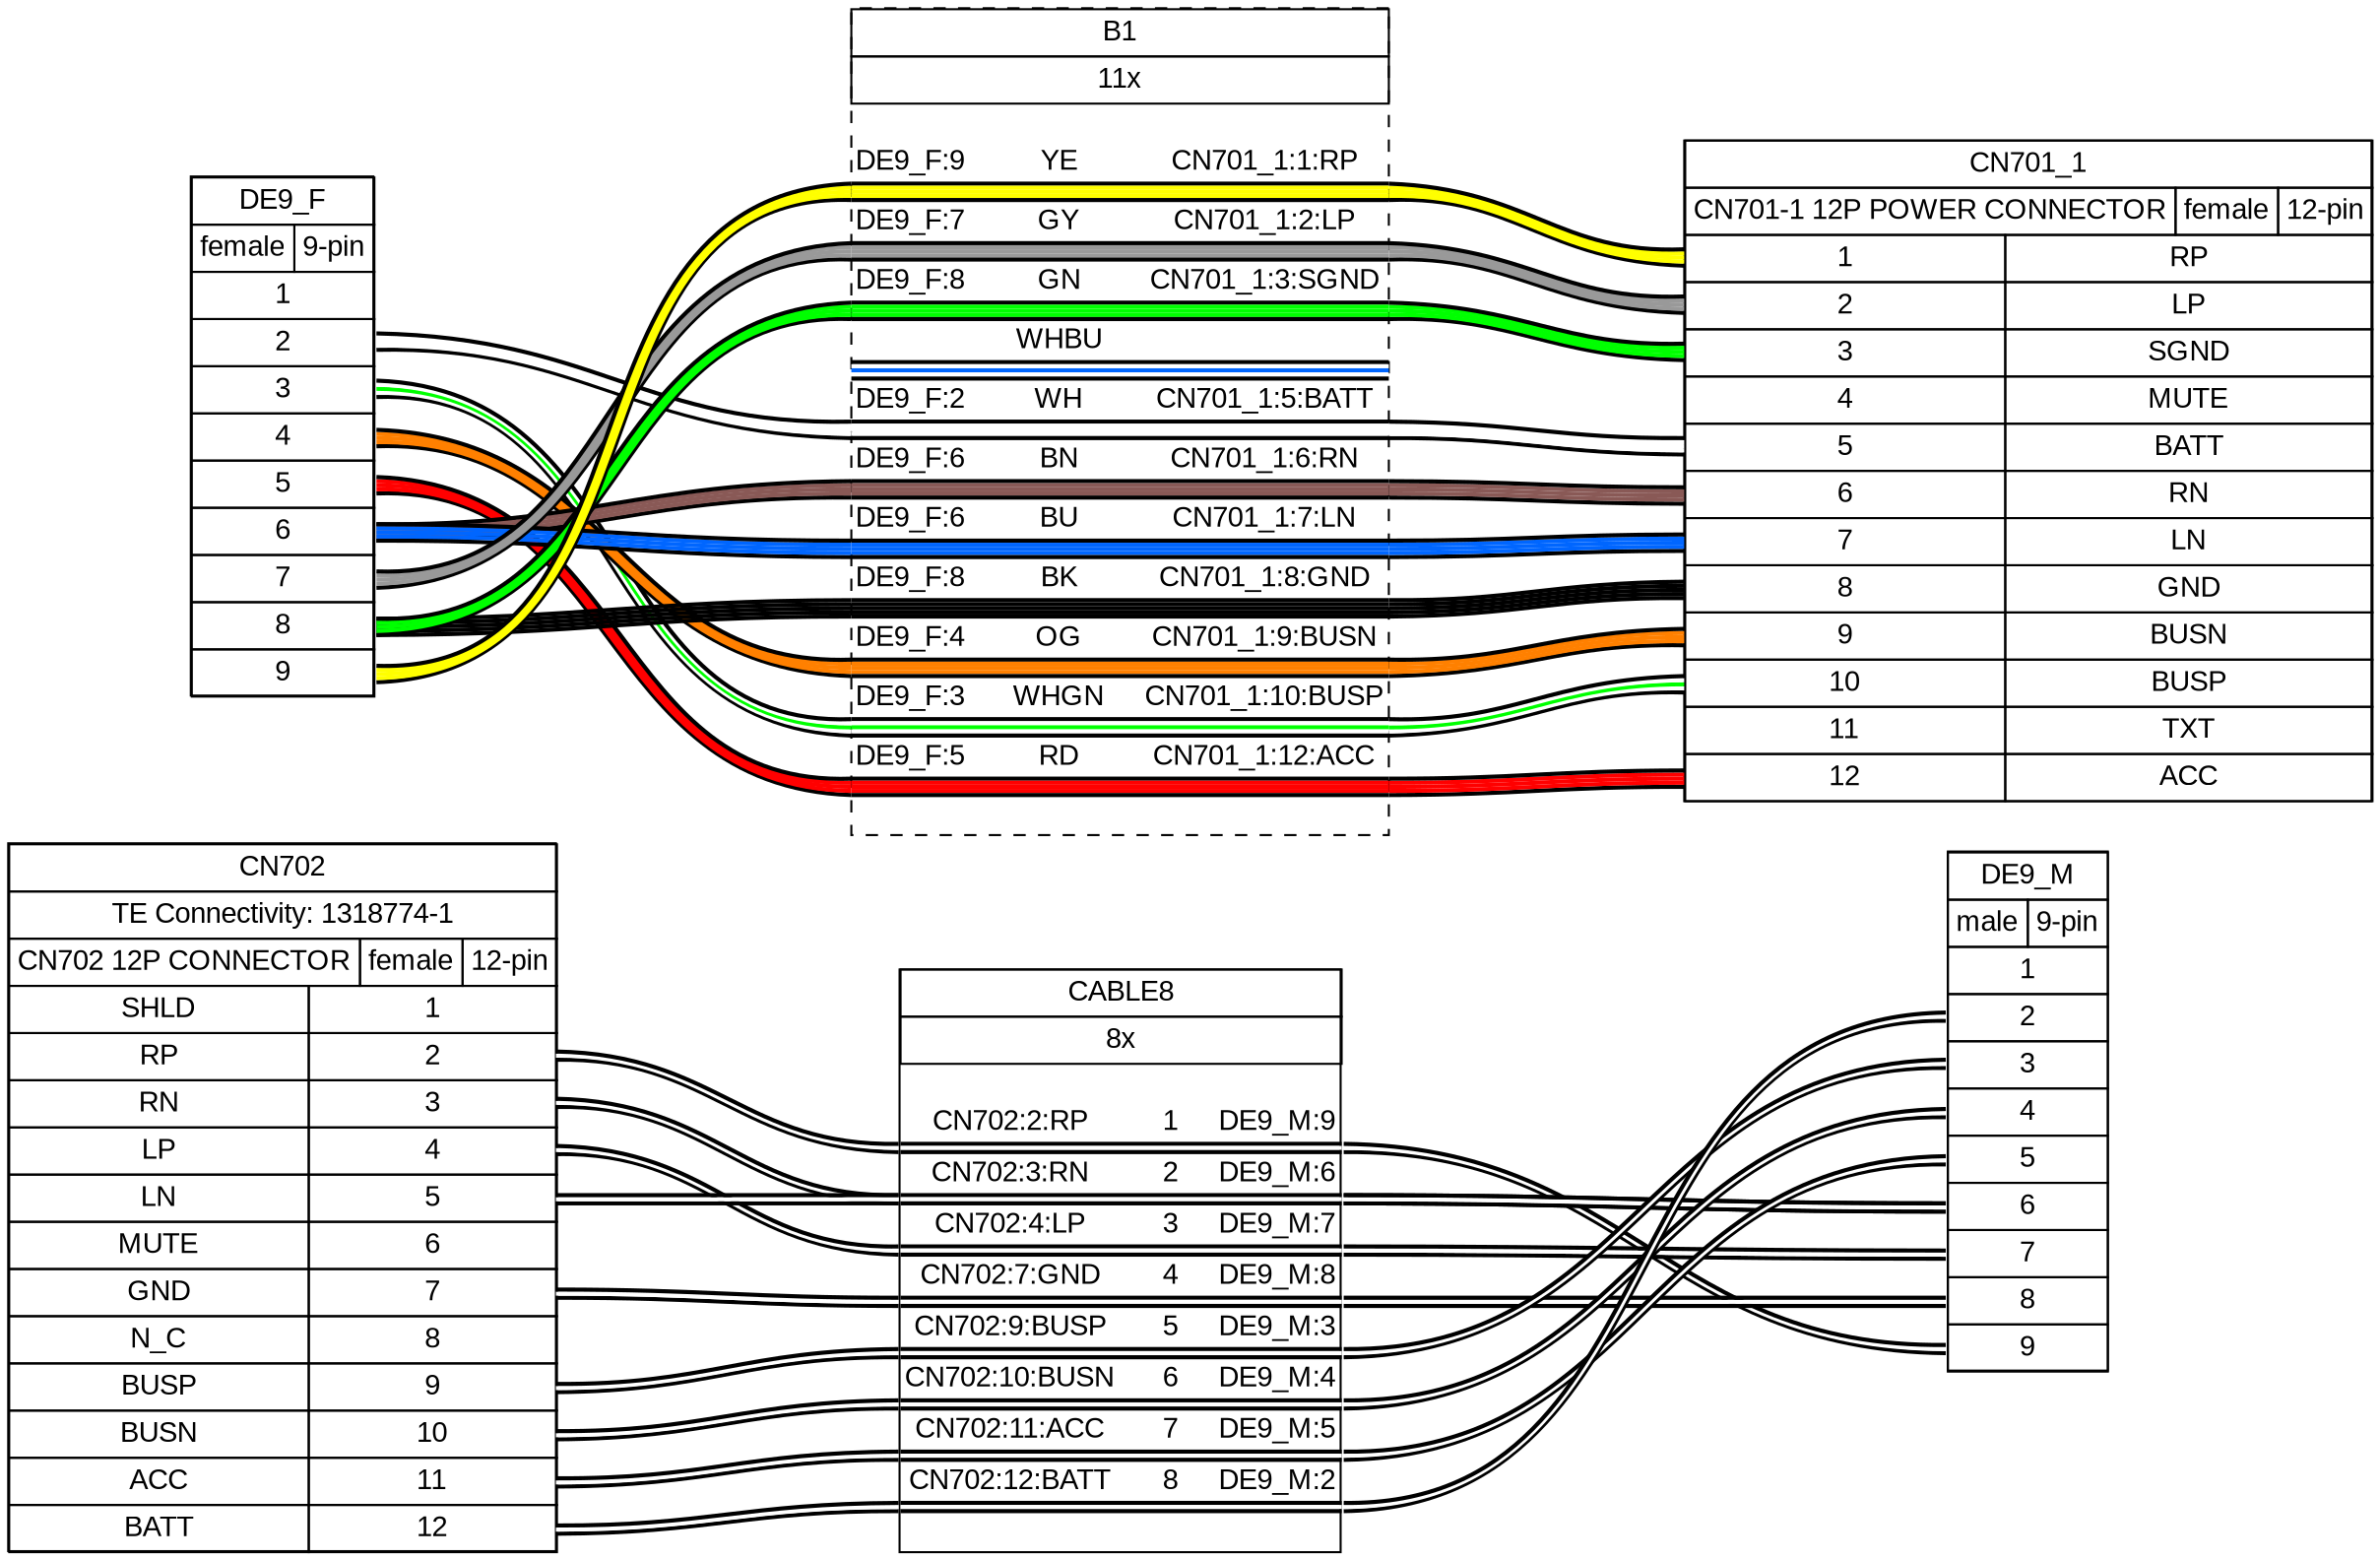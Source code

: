 graph {
// Graph generated by WireViz 0.3.2
// https://github.com/formatc1702/WireViz
	graph [bgcolor="#FFFFFF" fontname=arial nodesep=0.33 rankdir=LR ranksep=2]
	node [fillcolor="#FFFFFF" fontname=arial height=0 margin=0 shape=none style=filled width=0]
	edge [fontname=arial style=bold]
	CN702 [label=<
<table border="0" cellspacing="0" cellpadding="0">
 <tr><td>
  <table border="0" cellspacing="0" cellpadding="3" cellborder="1"><tr>
   <td balign="left">CN702</td>
  </tr></table>
 </td></tr>
 <tr><td>
  <table border="0" cellspacing="0" cellpadding="3" cellborder="1"><tr>
   <td balign="left">TE Connectivity: 1318774-1</td>
  </tr></table>
 </td></tr>
 <tr><td>
  <table border="0" cellspacing="0" cellpadding="3" cellborder="1"><tr>
   <td balign="left">CN702 12P CONNECTOR</td>
   <td balign="left">female</td>
   <td balign="left">12-pin</td>
  </tr></table>
 </td></tr>
 <tr><td>
  <table border="0" cellspacing="0" cellpadding="3" cellborder="1">
   <tr>
    <td>SHLD</td>
    <td port="p1r">1</td>
   </tr>
   <tr>
    <td>RP</td>
    <td port="p2r">2</td>
   </tr>
   <tr>
    <td>RN</td>
    <td port="p3r">3</td>
   </tr>
   <tr>
    <td>LP</td>
    <td port="p4r">4</td>
   </tr>
   <tr>
    <td>LN</td>
    <td port="p5r">5</td>
   </tr>
   <tr>
    <td>MUTE</td>
    <td port="p6r">6</td>
   </tr>
   <tr>
    <td>GND</td>
    <td port="p7r">7</td>
   </tr>
   <tr>
    <td>N_C</td>
    <td port="p8r">8</td>
   </tr>
   <tr>
    <td>BUSP</td>
    <td port="p9r">9</td>
   </tr>
   <tr>
    <td>BUSN</td>
    <td port="p10r">10</td>
   </tr>
   <tr>
    <td>ACC</td>
    <td port="p11r">11</td>
   </tr>
   <tr>
    <td>BATT</td>
    <td port="p12r">12</td>
   </tr>
  </table>
 </td></tr>
</table>
> fillcolor="#FFFFFF" shape=box style=filled]
	DE9_M [label=<
<table border="0" cellspacing="0" cellpadding="0">
 <tr><td>
  <table border="0" cellspacing="0" cellpadding="3" cellborder="1"><tr>
   <td balign="left">DE9_M</td>
  </tr></table>
 </td></tr>
 <tr><td>
  <table border="0" cellspacing="0" cellpadding="3" cellborder="1"><tr>
   <td balign="left">male</td>
   <td balign="left">9-pin</td>
  </tr></table>
 </td></tr>
 <tr><td>
  <table border="0" cellspacing="0" cellpadding="3" cellborder="1">
   <tr>
    <td port="p1l">1</td>
   </tr>
   <tr>
    <td port="p2l">2</td>
   </tr>
   <tr>
    <td port="p3l">3</td>
   </tr>
   <tr>
    <td port="p4l">4</td>
   </tr>
   <tr>
    <td port="p5l">5</td>
   </tr>
   <tr>
    <td port="p6l">6</td>
   </tr>
   <tr>
    <td port="p7l">7</td>
   </tr>
   <tr>
    <td port="p8l">8</td>
   </tr>
   <tr>
    <td port="p9l">9</td>
   </tr>
  </table>
 </td></tr>
</table>
> fillcolor="#FFFFFF" shape=box style=filled]
	DE9_F [label=<
<table border="0" cellspacing="0" cellpadding="0">
 <tr><td>
  <table border="0" cellspacing="0" cellpadding="3" cellborder="1"><tr>
   <td balign="left">DE9_F</td>
  </tr></table>
 </td></tr>
 <tr><td>
  <table border="0" cellspacing="0" cellpadding="3" cellborder="1"><tr>
   <td balign="left">female</td>
   <td balign="left">9-pin</td>
  </tr></table>
 </td></tr>
 <tr><td>
  <table border="0" cellspacing="0" cellpadding="3" cellborder="1">
   <tr>
    <td port="p1r">1</td>
   </tr>
   <tr>
    <td port="p2r">2</td>
   </tr>
   <tr>
    <td port="p3r">3</td>
   </tr>
   <tr>
    <td port="p4r">4</td>
   </tr>
   <tr>
    <td port="p5r">5</td>
   </tr>
   <tr>
    <td port="p6r">6</td>
   </tr>
   <tr>
    <td port="p7r">7</td>
   </tr>
   <tr>
    <td port="p8r">8</td>
   </tr>
   <tr>
    <td port="p9r">9</td>
   </tr>
  </table>
 </td></tr>
</table>
> fillcolor="#FFFFFF" shape=box style=filled]
	CN701_1 [label=<
<table border="0" cellspacing="0" cellpadding="0">
 <tr><td>
  <table border="0" cellspacing="0" cellpadding="3" cellborder="1"><tr>
   <td balign="left">CN701_1</td>
  </tr></table>
 </td></tr>
 <tr><td>
  <table border="0" cellspacing="0" cellpadding="3" cellborder="1"><tr>
   <td balign="left">CN701-1 12P POWER CONNECTOR</td>
   <td balign="left">female</td>
   <td balign="left">12-pin</td>
  </tr></table>
 </td></tr>
 <tr><td>
  <table border="0" cellspacing="0" cellpadding="3" cellborder="1">
   <tr>
    <td port="p1l">1</td>
    <td>RP</td>
   </tr>
   <tr>
    <td port="p2l">2</td>
    <td>LP</td>
   </tr>
   <tr>
    <td port="p3l">3</td>
    <td>SGND</td>
   </tr>
   <tr>
    <td port="p4l">4</td>
    <td>MUTE</td>
   </tr>
   <tr>
    <td port="p5l">5</td>
    <td>BATT</td>
   </tr>
   <tr>
    <td port="p6l">6</td>
    <td>RN</td>
   </tr>
   <tr>
    <td port="p7l">7</td>
    <td>LN</td>
   </tr>
   <tr>
    <td port="p8l">8</td>
    <td>GND</td>
   </tr>
   <tr>
    <td port="p9l">9</td>
    <td>BUSN</td>
   </tr>
   <tr>
    <td port="p10l">10</td>
    <td>BUSP</td>
   </tr>
   <tr>
    <td port="p11l">11</td>
    <td>TXT</td>
   </tr>
   <tr>
    <td port="p12l">12</td>
    <td>ACC</td>
   </tr>
  </table>
 </td></tr>
</table>
> fillcolor="#FFFFFF" shape=box style=filled]
	edge [color="#000000:#ffffff:#000000"]
	CN702:p2r:e -- CABLE8:w1:w
	CABLE8:w1:e -- DE9_M:p9l:w
	edge [color="#000000:#ffffff:#000000"]
	CN702:p3r:e -- CABLE8:w2:w
	CABLE8:w2:e -- DE9_M:p6l:w
	edge [color="#000000:#ffffff:#000000"]
	CN702:p4r:e -- CABLE8:w3:w
	CABLE8:w3:e -- DE9_M:p7l:w
	edge [color="#000000:#ffffff:#000000"]
	CN702:p5r:e -- CABLE8:w2:w
	CABLE8:w2:e -- DE9_M:p6l:w
	edge [color="#000000:#ffffff:#000000"]
	CN702:p7r:e -- CABLE8:w4:w
	CABLE8:w4:e -- DE9_M:p8l:w
	edge [color="#000000:#ffffff:#000000"]
	CN702:p9r:e -- CABLE8:w5:w
	CABLE8:w5:e -- DE9_M:p3l:w
	edge [color="#000000:#ffffff:#000000"]
	CN702:p10r:e -- CABLE8:w6:w
	CABLE8:w6:e -- DE9_M:p4l:w
	edge [color="#000000:#ffffff:#000000"]
	CN702:p11r:e -- CABLE8:w7:w
	CABLE8:w7:e -- DE9_M:p5l:w
	edge [color="#000000:#ffffff:#000000"]
	CN702:p12r:e -- CABLE8:w8:w
	CABLE8:w8:e -- DE9_M:p2l:w
	CABLE8 [label=<
<table border="0" cellspacing="0" cellpadding="0">
 <tr><td>
  <table border="0" cellspacing="0" cellpadding="3" cellborder="1"><tr>
   <td balign="left">CABLE8</td>
  </tr></table>
 </td></tr>
 <tr><td>
  <table border="0" cellspacing="0" cellpadding="3" cellborder="1"><tr>
   <td balign="left">8x</td>
  </tr></table>
 </td></tr>
 <tr><td>
  <table border="0" cellspacing="0" cellborder="0">
   <tr><td>&nbsp;</td></tr>
   <tr>
    <td>CN702:2:RP</td>
    <td>
     1
    </td>
    <td>DE9_M:9</td>
   </tr>
   <tr>
    <td colspan="3" border="0" cellspacing="0" cellpadding="0" port="w1" height="6">
     <table cellspacing="0" cellborder="0" border="0">
      <tr><td colspan="3" cellpadding="0" height="2" bgcolor="#000000" border="0"></td></tr>
      <tr><td colspan="3" cellpadding="0" height="2" bgcolor="#ffffff" border="0"></td></tr>
      <tr><td colspan="3" cellpadding="0" height="2" bgcolor="#000000" border="0"></td></tr>
     </table>
    </td>
   </tr>
   <tr>
    <td>CN702:3:RN</td>
    <td>
     2
    </td>
    <td>DE9_M:6</td>
   </tr>
   <tr>
    <td colspan="3" border="0" cellspacing="0" cellpadding="0" port="w2" height="6">
     <table cellspacing="0" cellborder="0" border="0">
      <tr><td colspan="3" cellpadding="0" height="2" bgcolor="#000000" border="0"></td></tr>
      <tr><td colspan="3" cellpadding="0" height="2" bgcolor="#ffffff" border="0"></td></tr>
      <tr><td colspan="3" cellpadding="0" height="2" bgcolor="#000000" border="0"></td></tr>
     </table>
    </td>
   </tr>
   <tr>
    <td>CN702:4:LP</td>
    <td>
     3
    </td>
    <td>DE9_M:7</td>
   </tr>
   <tr>
    <td colspan="3" border="0" cellspacing="0" cellpadding="0" port="w3" height="6">
     <table cellspacing="0" cellborder="0" border="0">
      <tr><td colspan="3" cellpadding="0" height="2" bgcolor="#000000" border="0"></td></tr>
      <tr><td colspan="3" cellpadding="0" height="2" bgcolor="#ffffff" border="0"></td></tr>
      <tr><td colspan="3" cellpadding="0" height="2" bgcolor="#000000" border="0"></td></tr>
     </table>
    </td>
   </tr>
   <tr>
    <td>CN702:7:GND</td>
    <td>
     4
    </td>
    <td>DE9_M:8</td>
   </tr>
   <tr>
    <td colspan="3" border="0" cellspacing="0" cellpadding="0" port="w4" height="6">
     <table cellspacing="0" cellborder="0" border="0">
      <tr><td colspan="3" cellpadding="0" height="2" bgcolor="#000000" border="0"></td></tr>
      <tr><td colspan="3" cellpadding="0" height="2" bgcolor="#ffffff" border="0"></td></tr>
      <tr><td colspan="3" cellpadding="0" height="2" bgcolor="#000000" border="0"></td></tr>
     </table>
    </td>
   </tr>
   <tr>
    <td>CN702:9:BUSP</td>
    <td>
     5
    </td>
    <td>DE9_M:3</td>
   </tr>
   <tr>
    <td colspan="3" border="0" cellspacing="0" cellpadding="0" port="w5" height="6">
     <table cellspacing="0" cellborder="0" border="0">
      <tr><td colspan="3" cellpadding="0" height="2" bgcolor="#000000" border="0"></td></tr>
      <tr><td colspan="3" cellpadding="0" height="2" bgcolor="#ffffff" border="0"></td></tr>
      <tr><td colspan="3" cellpadding="0" height="2" bgcolor="#000000" border="0"></td></tr>
     </table>
    </td>
   </tr>
   <tr>
    <td>CN702:10:BUSN</td>
    <td>
     6
    </td>
    <td>DE9_M:4</td>
   </tr>
   <tr>
    <td colspan="3" border="0" cellspacing="0" cellpadding="0" port="w6" height="6">
     <table cellspacing="0" cellborder="0" border="0">
      <tr><td colspan="3" cellpadding="0" height="2" bgcolor="#000000" border="0"></td></tr>
      <tr><td colspan="3" cellpadding="0" height="2" bgcolor="#ffffff" border="0"></td></tr>
      <tr><td colspan="3" cellpadding="0" height="2" bgcolor="#000000" border="0"></td></tr>
     </table>
    </td>
   </tr>
   <tr>
    <td>CN702:11:ACC</td>
    <td>
     7
    </td>
    <td>DE9_M:5</td>
   </tr>
   <tr>
    <td colspan="3" border="0" cellspacing="0" cellpadding="0" port="w7" height="6">
     <table cellspacing="0" cellborder="0" border="0">
      <tr><td colspan="3" cellpadding="0" height="2" bgcolor="#000000" border="0"></td></tr>
      <tr><td colspan="3" cellpadding="0" height="2" bgcolor="#ffffff" border="0"></td></tr>
      <tr><td colspan="3" cellpadding="0" height="2" bgcolor="#000000" border="0"></td></tr>
     </table>
    </td>
   </tr>
   <tr>
    <td>CN702:12:BATT</td>
    <td>
     8
    </td>
    <td>DE9_M:2</td>
   </tr>
   <tr>
    <td colspan="3" border="0" cellspacing="0" cellpadding="0" port="w8" height="6">
     <table cellspacing="0" cellborder="0" border="0">
      <tr><td colspan="3" cellpadding="0" height="2" bgcolor="#000000" border="0"></td></tr>
      <tr><td colspan="3" cellpadding="0" height="2" bgcolor="#ffffff" border="0"></td></tr>
      <tr><td colspan="3" cellpadding="0" height="2" bgcolor="#000000" border="0"></td></tr>
     </table>
    </td>
   </tr>
   <tr><td>&nbsp;</td></tr>
  </table>
 </td></tr>
</table>
> fillcolor="#FFFFFF" shape=box style=filled]
	edge [color="#000000:#ffffff:#ffffff:#ffffff:#000000"]
	DE9_F:p2r:e -- B1:w5:w
	B1:w5:e -- CN701_1:p5l:w
	edge [color="#000000:#ffffff:#00ff00:#ffffff:#000000"]
	DE9_F:p3r:e -- B1:w10:w
	B1:w10:e -- CN701_1:p10l:w
	edge [color="#000000:#ff8000:#ff8000:#ff8000:#000000"]
	DE9_F:p4r:e -- B1:w9:w
	B1:w9:e -- CN701_1:p9l:w
	edge [color="#000000:#ff0000:#ff0000:#ff0000:#000000"]
	DE9_F:p5r:e -- B1:w11:w
	B1:w11:e -- CN701_1:p12l:w
	edge [color="#000000:#895956:#895956:#895956:#000000"]
	DE9_F:p6r:e -- B1:w6:w
	B1:w6:e -- CN701_1:p6l:w
	edge [color="#000000:#0066ff:#0066ff:#0066ff:#000000"]
	DE9_F:p6r:e -- B1:w7:w
	B1:w7:e -- CN701_1:p7l:w
	edge [color="#000000:#999999:#999999:#999999:#000000"]
	DE9_F:p7r:e -- B1:w2:w
	B1:w2:e -- CN701_1:p2l:w
	edge [color="#000000:#000000:#000000:#000000:#000000"]
	DE9_F:p8r:e -- B1:w8:w
	B1:w8:e -- CN701_1:p8l:w
	edge [color="#000000:#00ff00:#00ff00:#00ff00:#000000"]
	DE9_F:p8r:e -- B1:w3:w
	B1:w3:e -- CN701_1:p3l:w
	edge [color="#000000:#ffff00:#ffff00:#ffff00:#000000"]
	DE9_F:p9r:e -- B1:w1:w
	B1:w1:e -- CN701_1:p1l:w
	B1 [label=<
<table border="0" cellspacing="0" cellpadding="0">
 <tr><td>
  <table border="0" cellspacing="0" cellpadding="3" cellborder="1"><tr>
   <td balign="left">B1</td>
  </tr></table>
 </td></tr>
 <tr><td>
  <table border="0" cellspacing="0" cellpadding="3" cellborder="1"><tr>
   <td balign="left">11x</td>
  </tr></table>
 </td></tr>
 <tr><td>
  <table border="0" cellspacing="0" cellborder="0">
   <tr><td>&nbsp;</td></tr>
   <tr>
    <td>DE9_F:9</td>
    <td>
     YE
    </td>
    <td>CN701_1:1:RP</td>
   </tr>
   <tr>
    <td colspan="3" border="0" cellspacing="0" cellpadding="0" port="w1" height="10">
     <table cellspacing="0" cellborder="0" border="0">
      <tr><td colspan="3" cellpadding="0" height="2" bgcolor="#000000" border="0"></td></tr>
      <tr><td colspan="3" cellpadding="0" height="2" bgcolor="#ffff00" border="0"></td></tr>
      <tr><td colspan="3" cellpadding="0" height="2" bgcolor="#ffff00" border="0"></td></tr>
      <tr><td colspan="3" cellpadding="0" height="2" bgcolor="#ffff00" border="0"></td></tr>
      <tr><td colspan="3" cellpadding="0" height="2" bgcolor="#000000" border="0"></td></tr>
     </table>
    </td>
   </tr>
   <tr>
    <td>DE9_F:7</td>
    <td>
     GY
    </td>
    <td>CN701_1:2:LP</td>
   </tr>
   <tr>
    <td colspan="3" border="0" cellspacing="0" cellpadding="0" port="w2" height="10">
     <table cellspacing="0" cellborder="0" border="0">
      <tr><td colspan="3" cellpadding="0" height="2" bgcolor="#000000" border="0"></td></tr>
      <tr><td colspan="3" cellpadding="0" height="2" bgcolor="#999999" border="0"></td></tr>
      <tr><td colspan="3" cellpadding="0" height="2" bgcolor="#999999" border="0"></td></tr>
      <tr><td colspan="3" cellpadding="0" height="2" bgcolor="#999999" border="0"></td></tr>
      <tr><td colspan="3" cellpadding="0" height="2" bgcolor="#000000" border="0"></td></tr>
     </table>
    </td>
   </tr>
   <tr>
    <td>DE9_F:8</td>
    <td>
     GN
    </td>
    <td>CN701_1:3:SGND</td>
   </tr>
   <tr>
    <td colspan="3" border="0" cellspacing="0" cellpadding="0" port="w3" height="10">
     <table cellspacing="0" cellborder="0" border="0">
      <tr><td colspan="3" cellpadding="0" height="2" bgcolor="#000000" border="0"></td></tr>
      <tr><td colspan="3" cellpadding="0" height="2" bgcolor="#00ff00" border="0"></td></tr>
      <tr><td colspan="3" cellpadding="0" height="2" bgcolor="#00ff00" border="0"></td></tr>
      <tr><td colspan="3" cellpadding="0" height="2" bgcolor="#00ff00" border="0"></td></tr>
      <tr><td colspan="3" cellpadding="0" height="2" bgcolor="#000000" border="0"></td></tr>
     </table>
    </td>
   </tr>
   <tr>
    <td><!-- 4_in --></td>
    <td>
     WHBU
    </td>
    <td><!-- 4_out --></td>
   </tr>
   <tr>
    <td colspan="3" border="0" cellspacing="0" cellpadding="0" port="w4" height="10">
     <table cellspacing="0" cellborder="0" border="0">
      <tr><td colspan="3" cellpadding="0" height="2" bgcolor="#000000" border="0"></td></tr>
      <tr><td colspan="3" cellpadding="0" height="2" bgcolor="#ffffff" border="0"></td></tr>
      <tr><td colspan="3" cellpadding="0" height="2" bgcolor="#0066ff" border="0"></td></tr>
      <tr><td colspan="3" cellpadding="0" height="2" bgcolor="#ffffff" border="0"></td></tr>
      <tr><td colspan="3" cellpadding="0" height="2" bgcolor="#000000" border="0"></td></tr>
     </table>
    </td>
   </tr>
   <tr>
    <td>DE9_F:2</td>
    <td>
     WH
    </td>
    <td>CN701_1:5:BATT</td>
   </tr>
   <tr>
    <td colspan="3" border="0" cellspacing="0" cellpadding="0" port="w5" height="10">
     <table cellspacing="0" cellborder="0" border="0">
      <tr><td colspan="3" cellpadding="0" height="2" bgcolor="#000000" border="0"></td></tr>
      <tr><td colspan="3" cellpadding="0" height="2" bgcolor="#ffffff" border="0"></td></tr>
      <tr><td colspan="3" cellpadding="0" height="2" bgcolor="#ffffff" border="0"></td></tr>
      <tr><td colspan="3" cellpadding="0" height="2" bgcolor="#ffffff" border="0"></td></tr>
      <tr><td colspan="3" cellpadding="0" height="2" bgcolor="#000000" border="0"></td></tr>
     </table>
    </td>
   </tr>
   <tr>
    <td>DE9_F:6</td>
    <td>
     BN
    </td>
    <td>CN701_1:6:RN</td>
   </tr>
   <tr>
    <td colspan="3" border="0" cellspacing="0" cellpadding="0" port="w6" height="10">
     <table cellspacing="0" cellborder="0" border="0">
      <tr><td colspan="3" cellpadding="0" height="2" bgcolor="#000000" border="0"></td></tr>
      <tr><td colspan="3" cellpadding="0" height="2" bgcolor="#895956" border="0"></td></tr>
      <tr><td colspan="3" cellpadding="0" height="2" bgcolor="#895956" border="0"></td></tr>
      <tr><td colspan="3" cellpadding="0" height="2" bgcolor="#895956" border="0"></td></tr>
      <tr><td colspan="3" cellpadding="0" height="2" bgcolor="#000000" border="0"></td></tr>
     </table>
    </td>
   </tr>
   <tr>
    <td>DE9_F:6</td>
    <td>
     BU
    </td>
    <td>CN701_1:7:LN</td>
   </tr>
   <tr>
    <td colspan="3" border="0" cellspacing="0" cellpadding="0" port="w7" height="10">
     <table cellspacing="0" cellborder="0" border="0">
      <tr><td colspan="3" cellpadding="0" height="2" bgcolor="#000000" border="0"></td></tr>
      <tr><td colspan="3" cellpadding="0" height="2" bgcolor="#0066ff" border="0"></td></tr>
      <tr><td colspan="3" cellpadding="0" height="2" bgcolor="#0066ff" border="0"></td></tr>
      <tr><td colspan="3" cellpadding="0" height="2" bgcolor="#0066ff" border="0"></td></tr>
      <tr><td colspan="3" cellpadding="0" height="2" bgcolor="#000000" border="0"></td></tr>
     </table>
    </td>
   </tr>
   <tr>
    <td>DE9_F:8</td>
    <td>
     BK
    </td>
    <td>CN701_1:8:GND</td>
   </tr>
   <tr>
    <td colspan="3" border="0" cellspacing="0" cellpadding="0" port="w8" height="10">
     <table cellspacing="0" cellborder="0" border="0">
      <tr><td colspan="3" cellpadding="0" height="2" bgcolor="#000000" border="0"></td></tr>
      <tr><td colspan="3" cellpadding="0" height="2" bgcolor="#000000" border="0"></td></tr>
      <tr><td colspan="3" cellpadding="0" height="2" bgcolor="#000000" border="0"></td></tr>
      <tr><td colspan="3" cellpadding="0" height="2" bgcolor="#000000" border="0"></td></tr>
      <tr><td colspan="3" cellpadding="0" height="2" bgcolor="#000000" border="0"></td></tr>
     </table>
    </td>
   </tr>
   <tr>
    <td>DE9_F:4</td>
    <td>
     OG
    </td>
    <td>CN701_1:9:BUSN</td>
   </tr>
   <tr>
    <td colspan="3" border="0" cellspacing="0" cellpadding="0" port="w9" height="10">
     <table cellspacing="0" cellborder="0" border="0">
      <tr><td colspan="3" cellpadding="0" height="2" bgcolor="#000000" border="0"></td></tr>
      <tr><td colspan="3" cellpadding="0" height="2" bgcolor="#ff8000" border="0"></td></tr>
      <tr><td colspan="3" cellpadding="0" height="2" bgcolor="#ff8000" border="0"></td></tr>
      <tr><td colspan="3" cellpadding="0" height="2" bgcolor="#ff8000" border="0"></td></tr>
      <tr><td colspan="3" cellpadding="0" height="2" bgcolor="#000000" border="0"></td></tr>
     </table>
    </td>
   </tr>
   <tr>
    <td>DE9_F:3</td>
    <td>
     WHGN
    </td>
    <td>CN701_1:10:BUSP</td>
   </tr>
   <tr>
    <td colspan="3" border="0" cellspacing="0" cellpadding="0" port="w10" height="10">
     <table cellspacing="0" cellborder="0" border="0">
      <tr><td colspan="3" cellpadding="0" height="2" bgcolor="#000000" border="0"></td></tr>
      <tr><td colspan="3" cellpadding="0" height="2" bgcolor="#ffffff" border="0"></td></tr>
      <tr><td colspan="3" cellpadding="0" height="2" bgcolor="#00ff00" border="0"></td></tr>
      <tr><td colspan="3" cellpadding="0" height="2" bgcolor="#ffffff" border="0"></td></tr>
      <tr><td colspan="3" cellpadding="0" height="2" bgcolor="#000000" border="0"></td></tr>
     </table>
    </td>
   </tr>
   <tr>
    <td>DE9_F:5</td>
    <td>
     RD
    </td>
    <td>CN701_1:12:ACC</td>
   </tr>
   <tr>
    <td colspan="3" border="0" cellspacing="0" cellpadding="0" port="w11" height="10">
     <table cellspacing="0" cellborder="0" border="0">
      <tr><td colspan="3" cellpadding="0" height="2" bgcolor="#000000" border="0"></td></tr>
      <tr><td colspan="3" cellpadding="0" height="2" bgcolor="#ff0000" border="0"></td></tr>
      <tr><td colspan="3" cellpadding="0" height="2" bgcolor="#ff0000" border="0"></td></tr>
      <tr><td colspan="3" cellpadding="0" height="2" bgcolor="#ff0000" border="0"></td></tr>
      <tr><td colspan="3" cellpadding="0" height="2" bgcolor="#000000" border="0"></td></tr>
     </table>
    </td>
   </tr>
   <tr><td>&nbsp;</td></tr>
  </table>
 </td></tr>
</table>
> fillcolor="#FFFFFF" shape=box style="filled,dashed"]
}
